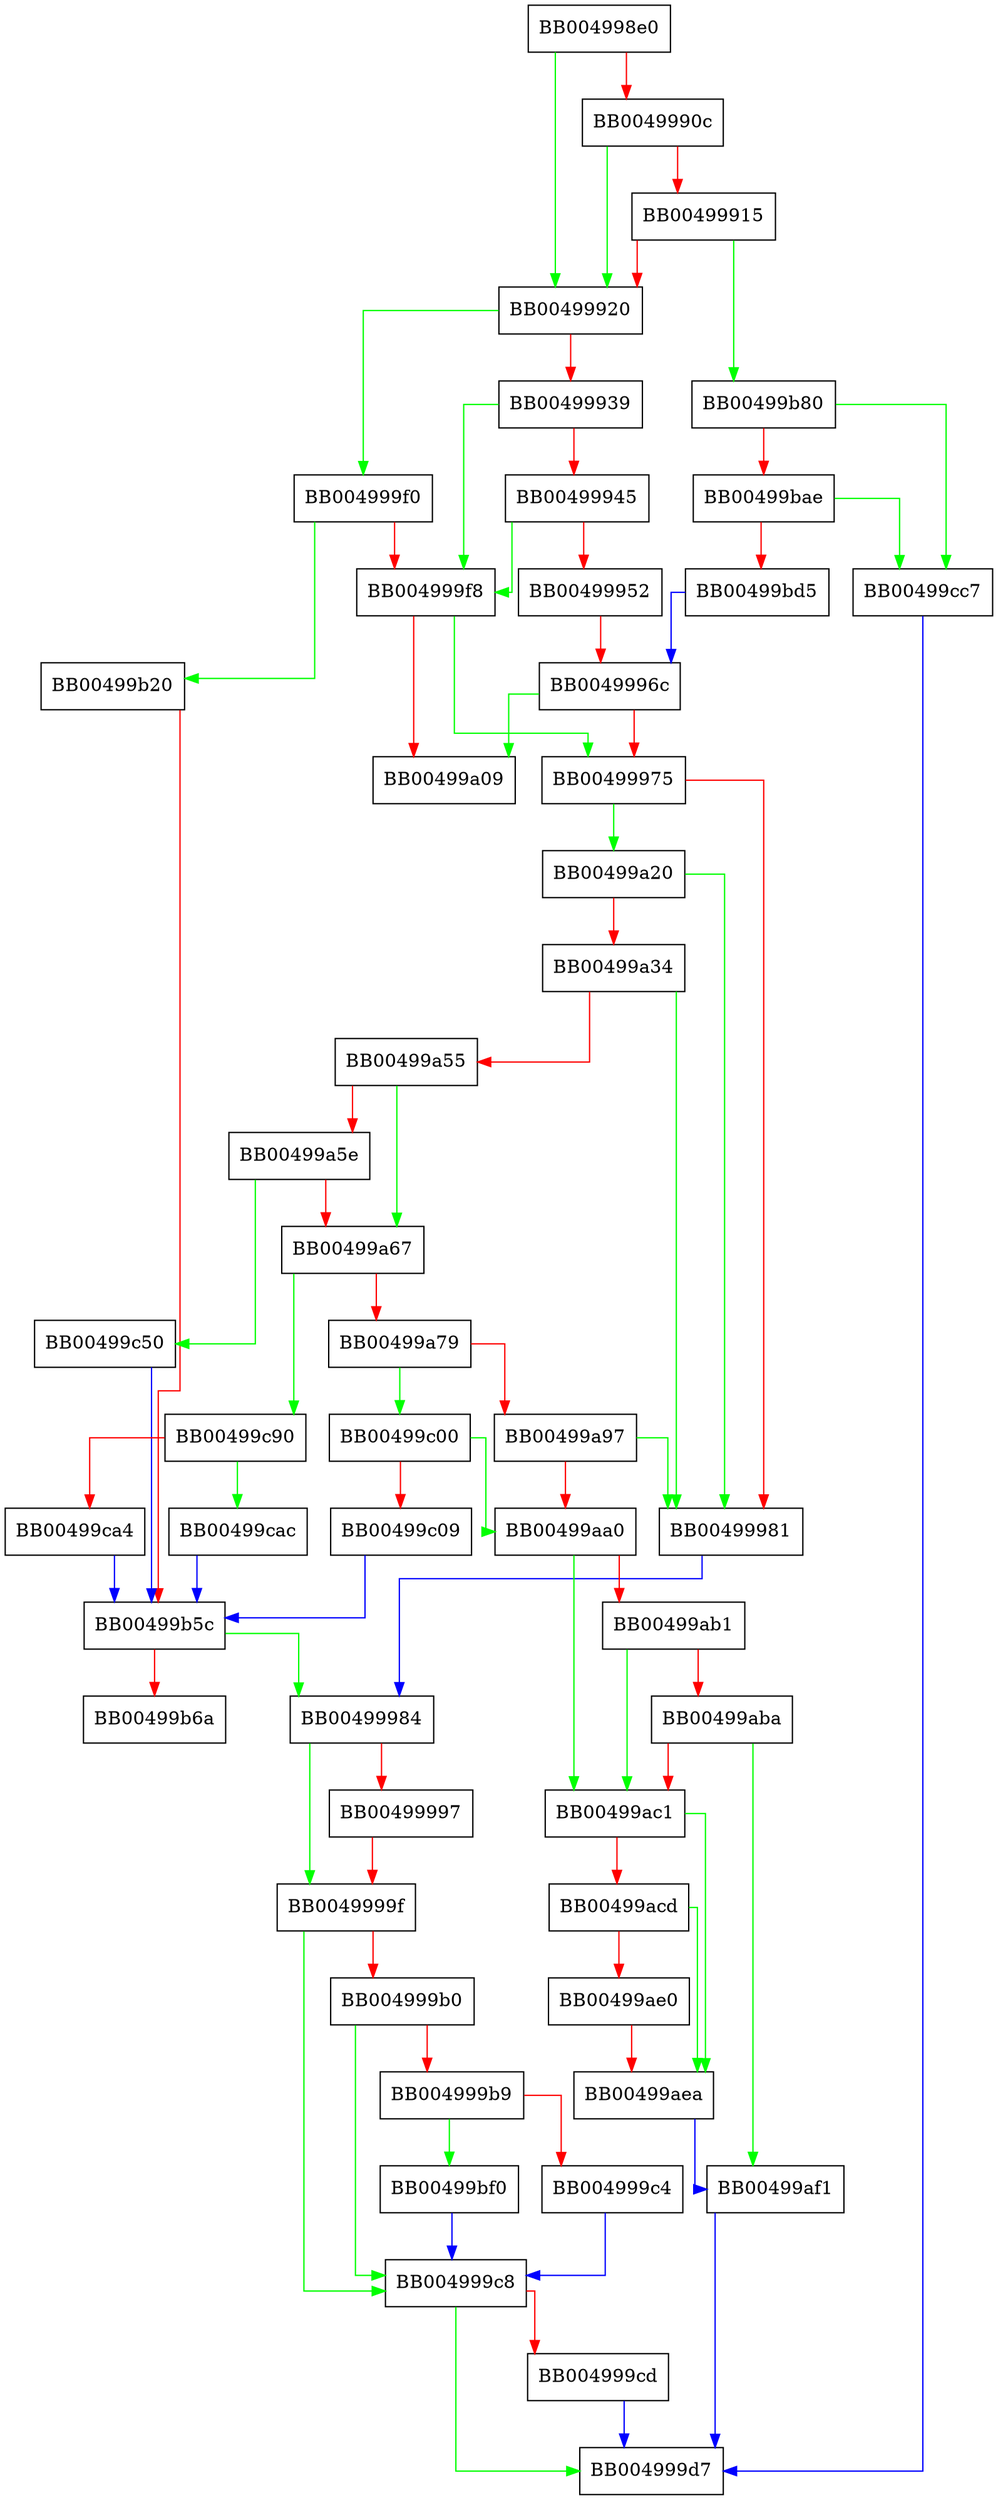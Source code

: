 digraph ssl_get_prev_session {
  node [shape="box"];
  graph [splines=ortho];
  BB004998e0 -> BB00499920 [color="green"];
  BB004998e0 -> BB0049990c [color="red"];
  BB0049990c -> BB00499920 [color="green"];
  BB0049990c -> BB00499915 [color="red"];
  BB00499915 -> BB00499b80 [color="green"];
  BB00499915 -> BB00499920 [color="red"];
  BB00499920 -> BB004999f0 [color="green"];
  BB00499920 -> BB00499939 [color="red"];
  BB00499939 -> BB004999f8 [color="green"];
  BB00499939 -> BB00499945 [color="red"];
  BB00499945 -> BB004999f8 [color="green"];
  BB00499945 -> BB00499952 [color="red"];
  BB00499952 -> BB0049996c [color="red"];
  BB0049996c -> BB00499a09 [color="green"];
  BB0049996c -> BB00499975 [color="red"];
  BB00499975 -> BB00499a20 [color="green"];
  BB00499975 -> BB00499981 [color="red"];
  BB00499981 -> BB00499984 [color="blue"];
  BB00499984 -> BB0049999f [color="green"];
  BB00499984 -> BB00499997 [color="red"];
  BB00499997 -> BB0049999f [color="red"];
  BB0049999f -> BB004999c8 [color="green"];
  BB0049999f -> BB004999b0 [color="red"];
  BB004999b0 -> BB004999c8 [color="green"];
  BB004999b0 -> BB004999b9 [color="red"];
  BB004999b9 -> BB00499bf0 [color="green"];
  BB004999b9 -> BB004999c4 [color="red"];
  BB004999c4 -> BB004999c8 [color="blue"];
  BB004999c8 -> BB004999d7 [color="green"];
  BB004999c8 -> BB004999cd [color="red"];
  BB004999cd -> BB004999d7 [color="blue"];
  BB004999f0 -> BB00499b20 [color="green"];
  BB004999f0 -> BB004999f8 [color="red"];
  BB004999f8 -> BB00499975 [color="green"];
  BB004999f8 -> BB00499a09 [color="red"];
  BB00499a20 -> BB00499981 [color="green"];
  BB00499a20 -> BB00499a34 [color="red"];
  BB00499a34 -> BB00499981 [color="green"];
  BB00499a34 -> BB00499a55 [color="red"];
  BB00499a55 -> BB00499a67 [color="green"];
  BB00499a55 -> BB00499a5e [color="red"];
  BB00499a5e -> BB00499c50 [color="green"];
  BB00499a5e -> BB00499a67 [color="red"];
  BB00499a67 -> BB00499c90 [color="green"];
  BB00499a67 -> BB00499a79 [color="red"];
  BB00499a79 -> BB00499c00 [color="green"];
  BB00499a79 -> BB00499a97 [color="red"];
  BB00499a97 -> BB00499981 [color="green"];
  BB00499a97 -> BB00499aa0 [color="red"];
  BB00499aa0 -> BB00499ac1 [color="green"];
  BB00499aa0 -> BB00499ab1 [color="red"];
  BB00499ab1 -> BB00499ac1 [color="green"];
  BB00499ab1 -> BB00499aba [color="red"];
  BB00499aba -> BB00499af1 [color="green"];
  BB00499aba -> BB00499ac1 [color="red"];
  BB00499ac1 -> BB00499aea [color="green"];
  BB00499ac1 -> BB00499acd [color="red"];
  BB00499acd -> BB00499aea [color="green"];
  BB00499acd -> BB00499ae0 [color="red"];
  BB00499ae0 -> BB00499aea [color="red"];
  BB00499aea -> BB00499af1 [color="blue"];
  BB00499af1 -> BB004999d7 [color="blue"];
  BB00499b20 -> BB00499b5c [color="red"];
  BB00499b5c -> BB00499984 [color="green"];
  BB00499b5c -> BB00499b6a [color="red"];
  BB00499b80 -> BB00499cc7 [color="green"];
  BB00499b80 -> BB00499bae [color="red"];
  BB00499bae -> BB00499cc7 [color="green"];
  BB00499bae -> BB00499bd5 [color="red"];
  BB00499bd5 -> BB0049996c [color="blue"];
  BB00499bf0 -> BB004999c8 [color="blue"];
  BB00499c00 -> BB00499aa0 [color="green"];
  BB00499c00 -> BB00499c09 [color="red"];
  BB00499c09 -> BB00499b5c [color="blue"];
  BB00499c50 -> BB00499b5c [color="blue"];
  BB00499c90 -> BB00499cac [color="green"];
  BB00499c90 -> BB00499ca4 [color="red"];
  BB00499ca4 -> BB00499b5c [color="blue"];
  BB00499cac -> BB00499b5c [color="blue"];
  BB00499cc7 -> BB004999d7 [color="blue"];
}